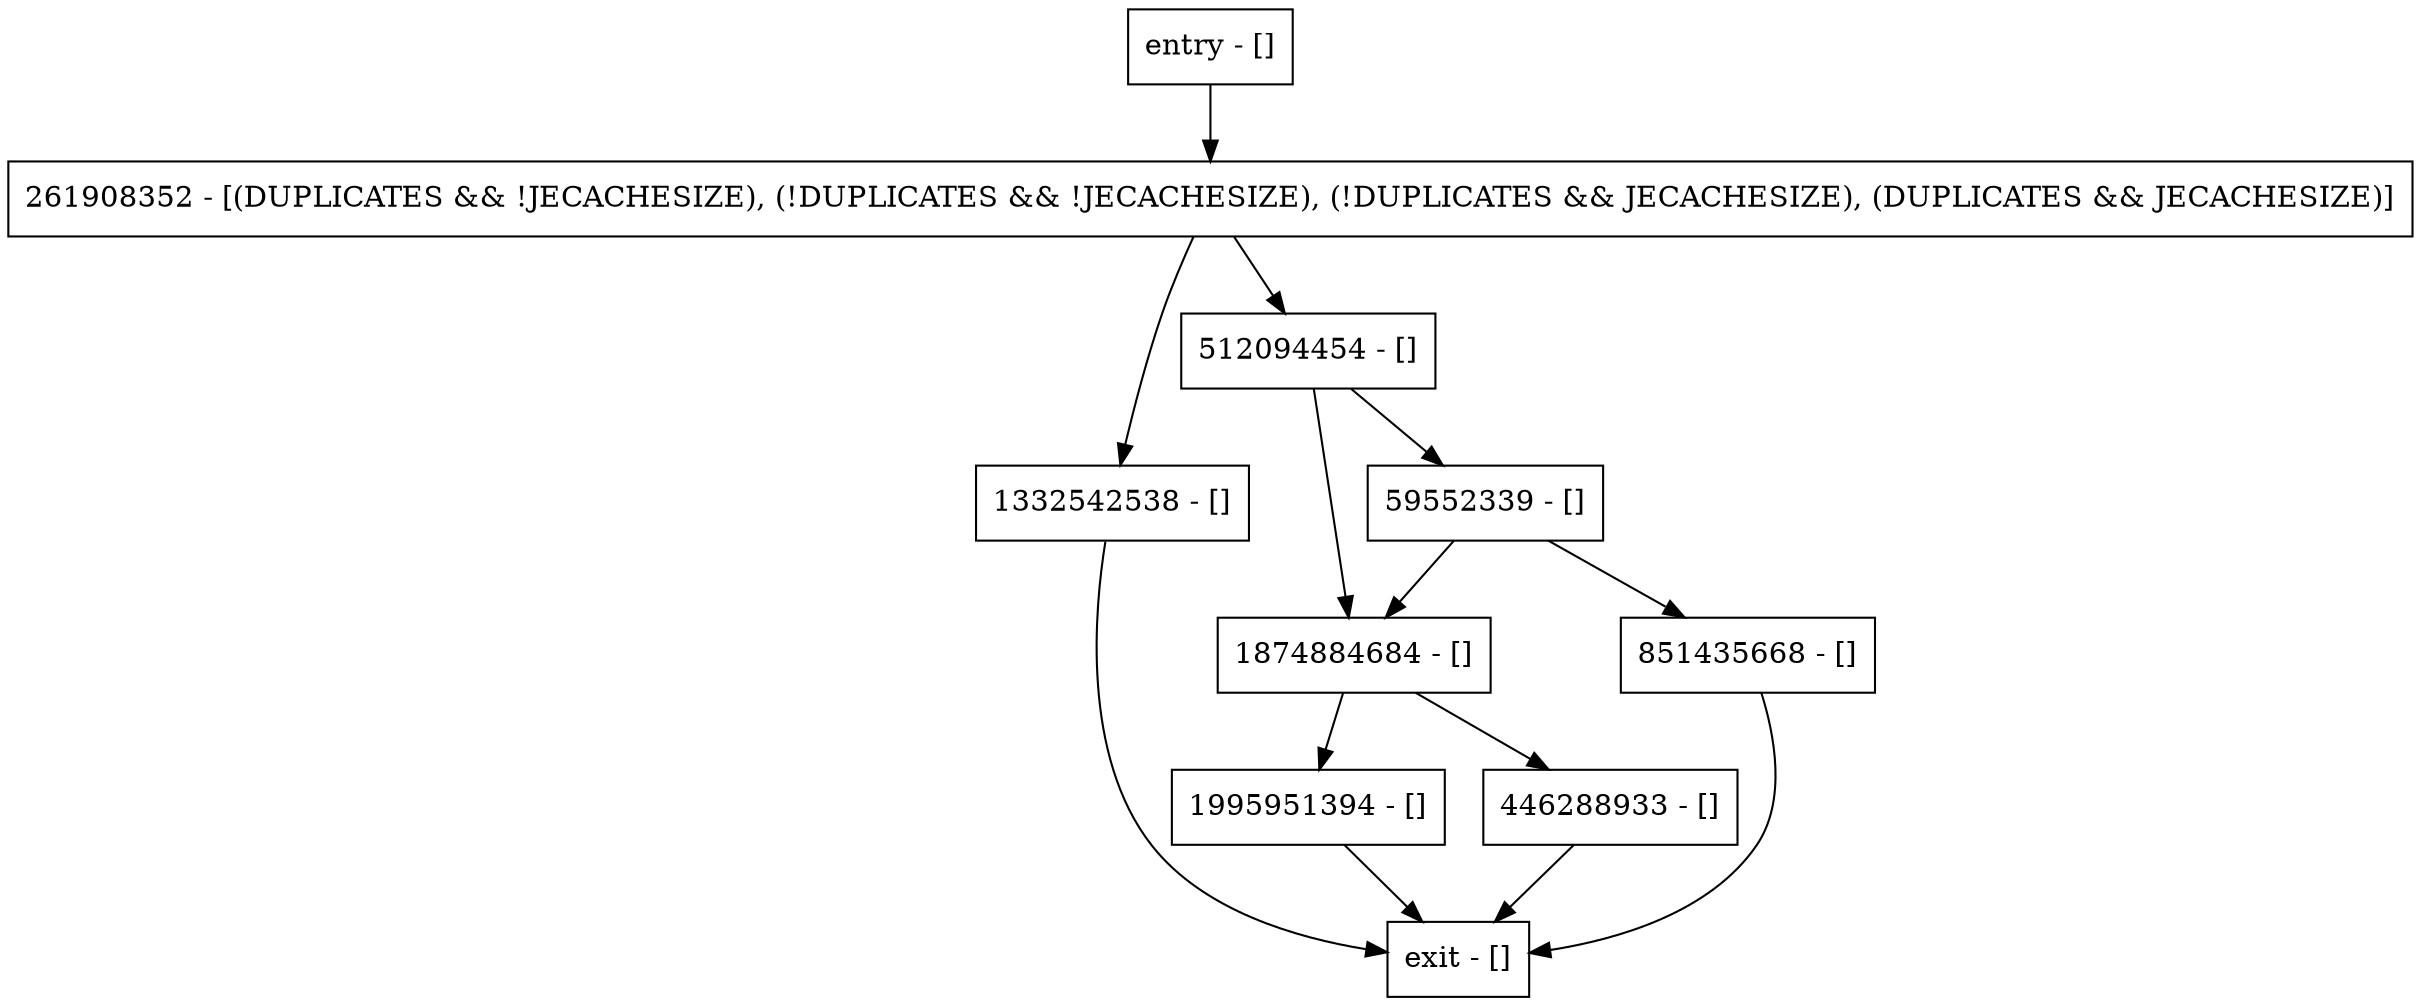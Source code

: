 digraph checkIfInvalid {
node [shape=record];
entry [label="entry - []"];
exit [label="exit - []"];
1332542538 [label="1332542538 - []"];
1995951394 [label="1995951394 - []"];
446288933 [label="446288933 - []"];
1874884684 [label="1874884684 - []"];
261908352 [label="261908352 - [(DUPLICATES && !JECACHESIZE), (!DUPLICATES && !JECACHESIZE), (!DUPLICATES && JECACHESIZE), (DUPLICATES && JECACHESIZE)]"];
851435668 [label="851435668 - []"];
512094454 [label="512094454 - []"];
59552339 [label="59552339 - []"];
entry;
exit;
entry -> 261908352;
1332542538 -> exit;
1995951394 -> exit;
446288933 -> exit;
1874884684 -> 1995951394;
1874884684 -> 446288933;
261908352 -> 1332542538;
261908352 -> 512094454;
851435668 -> exit;
512094454 -> 1874884684;
512094454 -> 59552339;
59552339 -> 1874884684;
59552339 -> 851435668;
}
